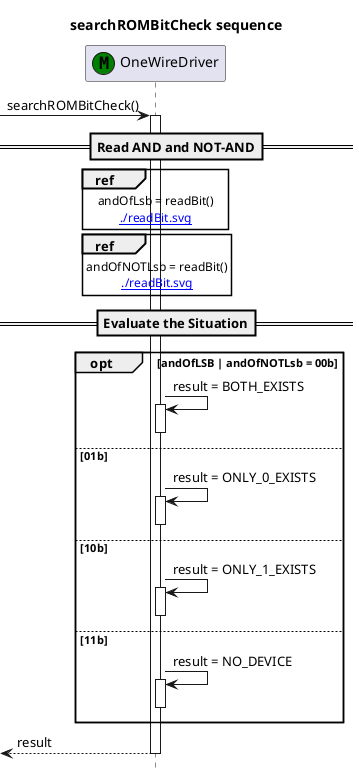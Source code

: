@startuml

hide footbox

title searchROMBitCheck sequence

participant "OneWireDriver" as ModuleOneWireDriver<<M,Green>>[[../Class/OneWireDriver.svg]]



-> ModuleOneWireDriver : searchROMBitCheck()
  activate ModuleOneWireDriver

==Read AND and NOT-AND==
ref over ModuleOneWireDriver
  andOfLsb = readBit()
  [[./readBit.svg]]
end ref
ref over ModuleOneWireDriver
  andOfNOTLsb = readBit()
  [[./readBit.svg]]
end ref

==Evaluate the Situation==
opt andOfLSB | andOfNOTLsb = 00b
  ModuleOneWireDriver -> ModuleOneWireDriver : result = BOTH_EXISTS
      activate ModuleOneWireDriver
      deactivate ModuleOneWireDriver
else 01b
  ModuleOneWireDriver -> ModuleOneWireDriver : result = ONLY_0_EXISTS
    activate ModuleOneWireDriver
    deactivate ModuleOneWireDriver
else 10b
  ModuleOneWireDriver -> ModuleOneWireDriver : result = ONLY_1_EXISTS
    activate ModuleOneWireDriver
    deactivate ModuleOneWireDriver
else 11b
  ModuleOneWireDriver -> ModuleOneWireDriver : result = NO_DEVICE
    activate ModuleOneWireDriver
    deactivate ModuleOneWireDriver
end

<-- ModuleOneWireDriver : result
  deactivate ModuleOneWireDriver

@enduml
